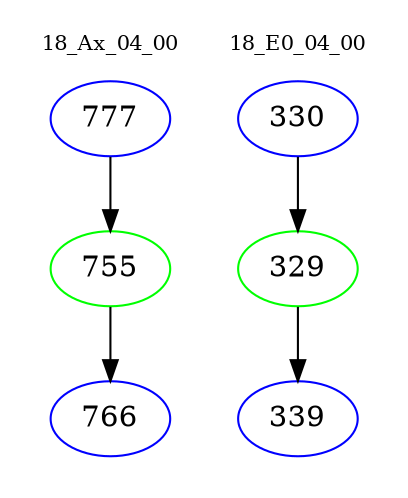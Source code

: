 digraph{
subgraph cluster_0 {
color = white
label = "18_Ax_04_00";
fontsize=10;
T0_777 [label="777", color="blue"]
T0_777 -> T0_755 [color="black"]
T0_755 [label="755", color="green"]
T0_755 -> T0_766 [color="black"]
T0_766 [label="766", color="blue"]
}
subgraph cluster_1 {
color = white
label = "18_E0_04_00";
fontsize=10;
T1_330 [label="330", color="blue"]
T1_330 -> T1_329 [color="black"]
T1_329 [label="329", color="green"]
T1_329 -> T1_339 [color="black"]
T1_339 [label="339", color="blue"]
}
}
